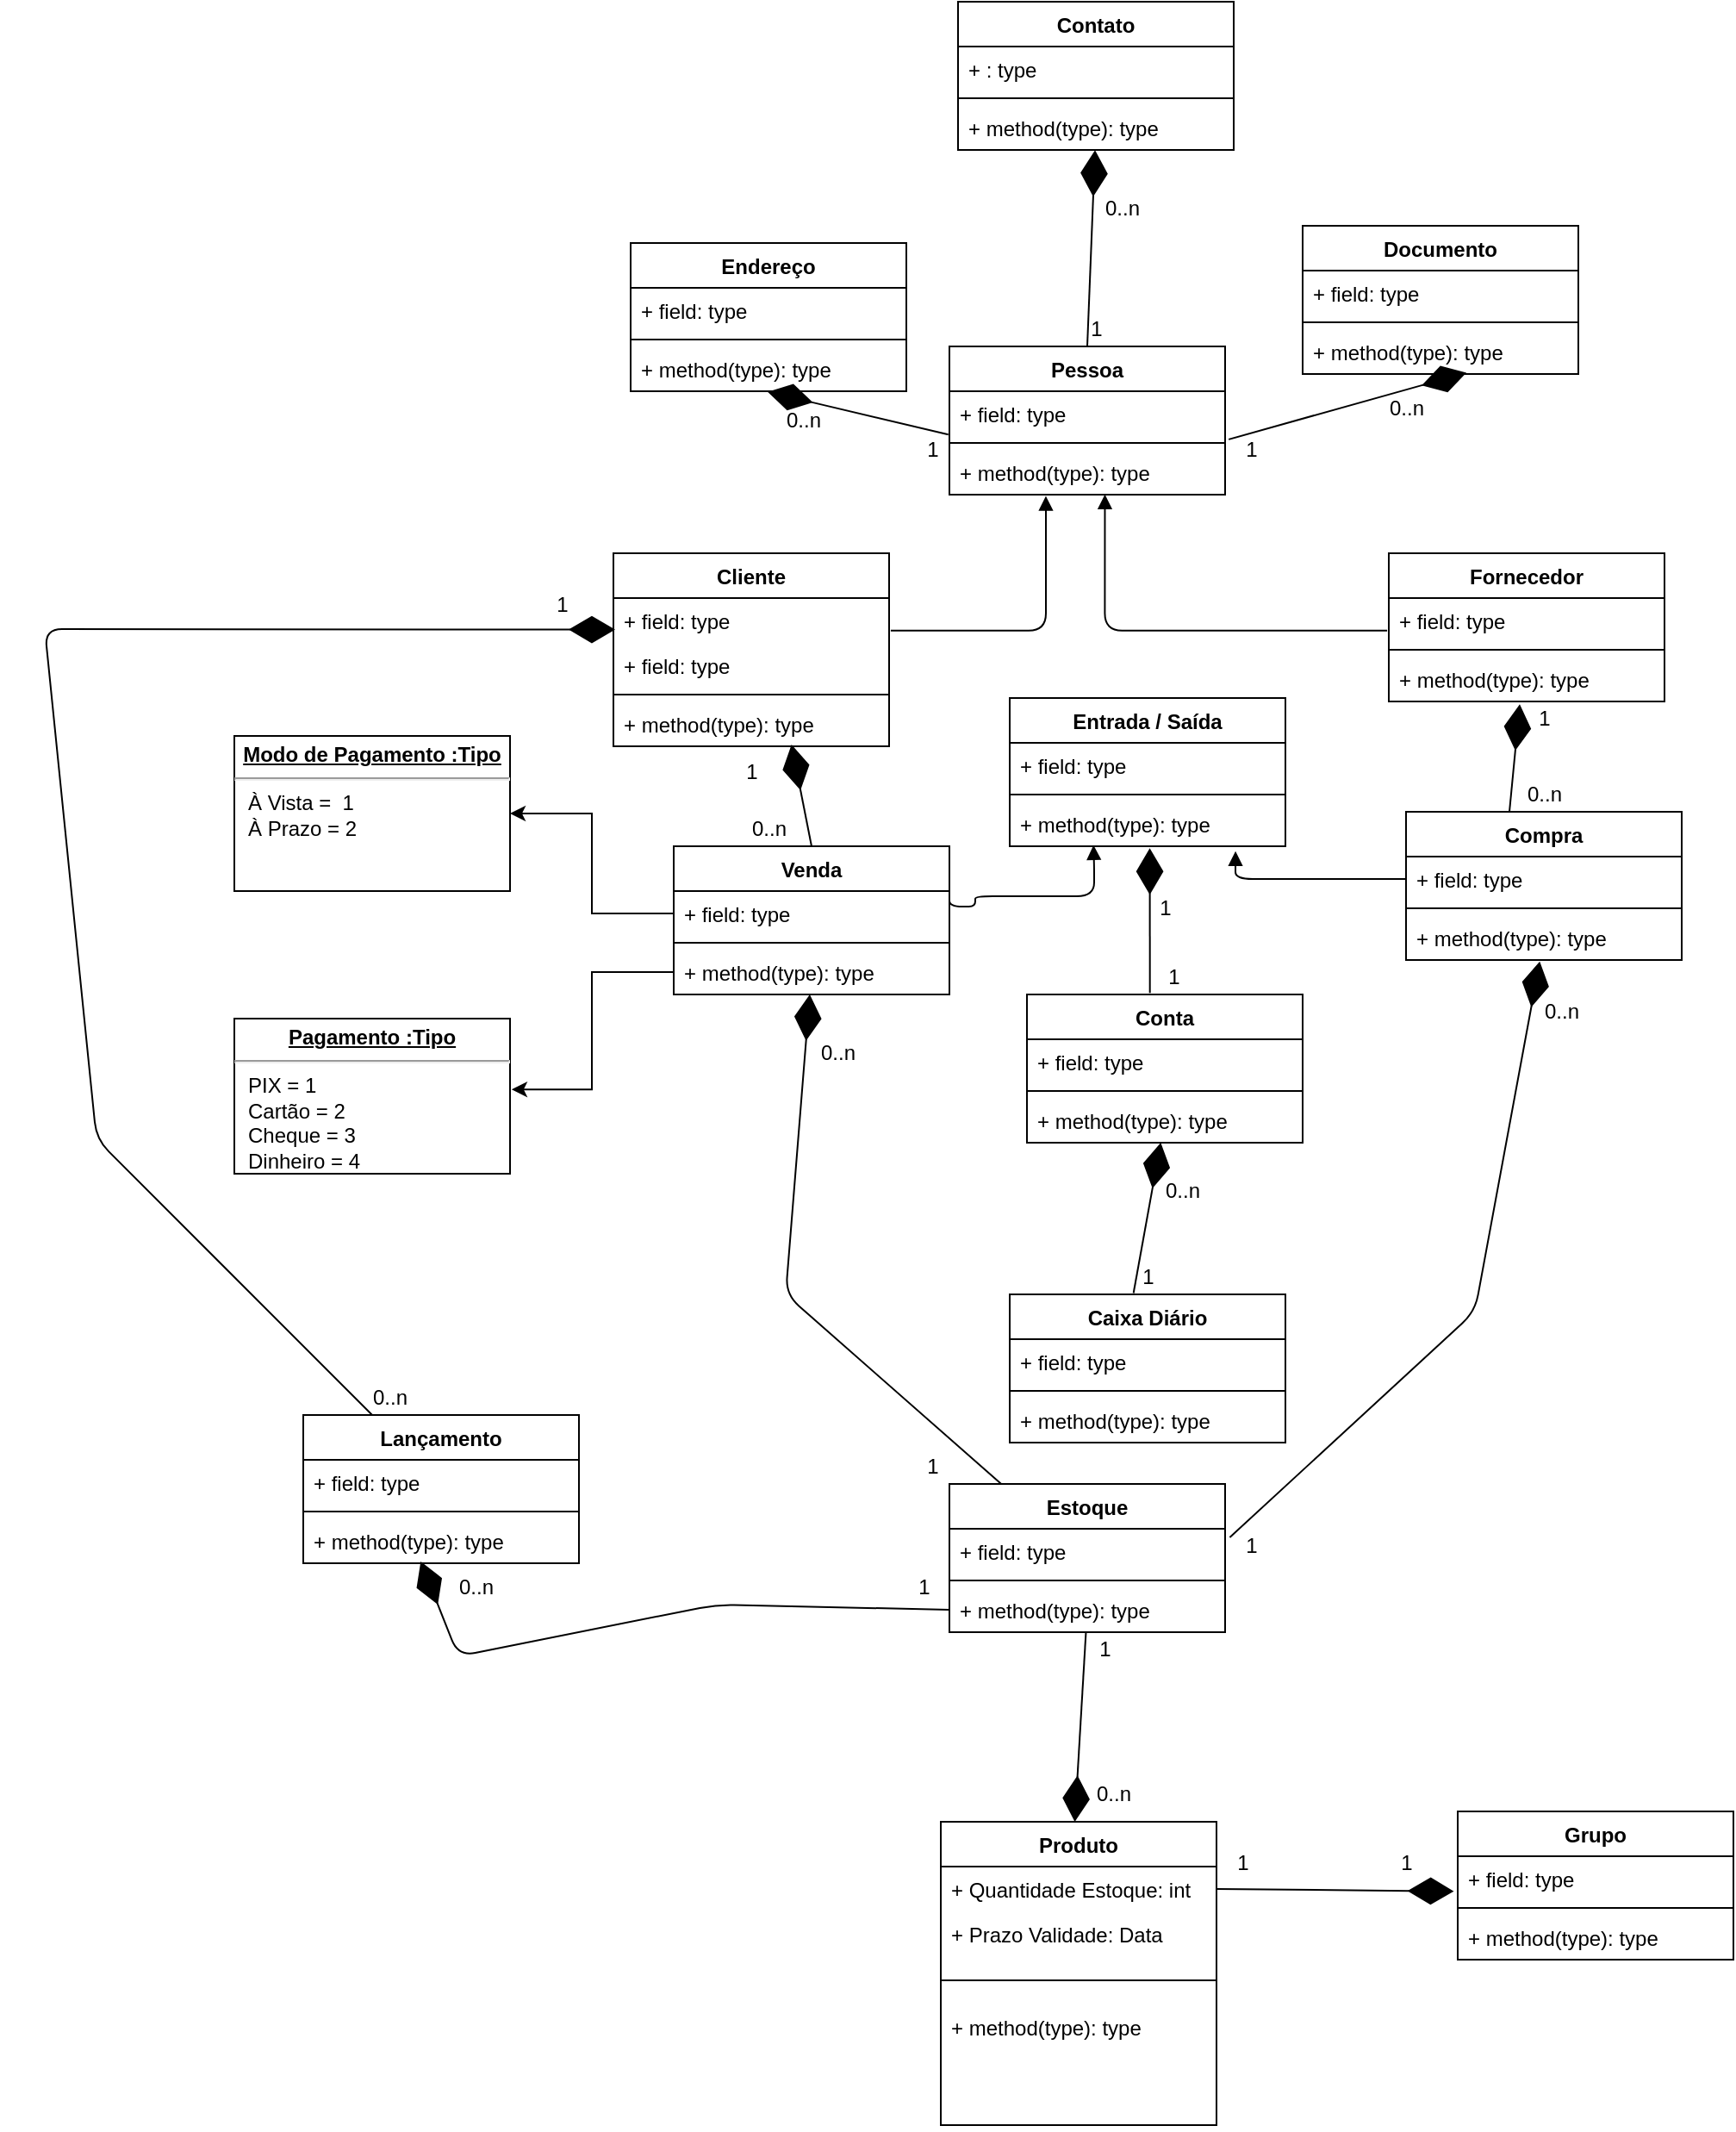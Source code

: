 <mxfile version="15.3.8" type="github">
  <diagram name="Page-1" id="c4acf3e9-155e-7222-9cf6-157b1a14988f">
    <mxGraphModel dx="1969" dy="1794" grid="1" gridSize="10" guides="1" tooltips="1" connect="1" arrows="1" fold="1" page="1" pageScale="1" pageWidth="850" pageHeight="1100" background="none" math="0" shadow="0">
      <root>
        <mxCell id="0" />
        <mxCell id="1" parent="0" />
        <mxCell id="0ATtvQx_eCqMF_4VbvH7-1" value="Cliente" style="swimlane;fontStyle=1;align=center;verticalAlign=top;childLayout=stackLayout;horizontal=1;startSize=26;horizontalStack=0;resizeParent=1;resizeParentMax=0;resizeLast=0;collapsible=1;marginBottom=0;" vertex="1" parent="1">
          <mxGeometry x="150" y="210" width="160" height="112" as="geometry" />
        </mxCell>
        <mxCell id="0ATtvQx_eCqMF_4VbvH7-2" value="+ field: type" style="text;strokeColor=none;fillColor=none;align=left;verticalAlign=top;spacingLeft=4;spacingRight=4;overflow=hidden;rotatable=0;points=[[0,0.5],[1,0.5]];portConstraint=eastwest;" vertex="1" parent="0ATtvQx_eCqMF_4VbvH7-1">
          <mxGeometry y="26" width="160" height="26" as="geometry" />
        </mxCell>
        <mxCell id="0ATtvQx_eCqMF_4VbvH7-152" value="+ field: type" style="text;strokeColor=none;fillColor=none;align=left;verticalAlign=top;spacingLeft=4;spacingRight=4;overflow=hidden;rotatable=0;points=[[0,0.5],[1,0.5]];portConstraint=eastwest;" vertex="1" parent="0ATtvQx_eCqMF_4VbvH7-1">
          <mxGeometry y="52" width="160" height="26" as="geometry" />
        </mxCell>
        <mxCell id="0ATtvQx_eCqMF_4VbvH7-3" value="" style="line;strokeWidth=1;fillColor=none;align=left;verticalAlign=middle;spacingTop=-1;spacingLeft=3;spacingRight=3;rotatable=0;labelPosition=right;points=[];portConstraint=eastwest;" vertex="1" parent="0ATtvQx_eCqMF_4VbvH7-1">
          <mxGeometry y="78" width="160" height="8" as="geometry" />
        </mxCell>
        <mxCell id="0ATtvQx_eCqMF_4VbvH7-4" value="+ method(type): type" style="text;strokeColor=none;fillColor=none;align=left;verticalAlign=top;spacingLeft=4;spacingRight=4;overflow=hidden;rotatable=0;points=[[0,0.5],[1,0.5]];portConstraint=eastwest;" vertex="1" parent="0ATtvQx_eCqMF_4VbvH7-1">
          <mxGeometry y="86" width="160" height="26" as="geometry" />
        </mxCell>
        <mxCell id="0ATtvQx_eCqMF_4VbvH7-5" value="Pessoa" style="swimlane;fontStyle=1;align=center;verticalAlign=top;childLayout=stackLayout;horizontal=1;startSize=26;horizontalStack=0;resizeParent=1;resizeParentMax=0;resizeLast=0;collapsible=1;marginBottom=0;" vertex="1" parent="1">
          <mxGeometry x="345" y="90" width="160" height="86" as="geometry" />
        </mxCell>
        <mxCell id="0ATtvQx_eCqMF_4VbvH7-6" value="+ field: type" style="text;strokeColor=none;fillColor=none;align=left;verticalAlign=top;spacingLeft=4;spacingRight=4;overflow=hidden;rotatable=0;points=[[0,0.5],[1,0.5]];portConstraint=eastwest;" vertex="1" parent="0ATtvQx_eCqMF_4VbvH7-5">
          <mxGeometry y="26" width="160" height="26" as="geometry" />
        </mxCell>
        <mxCell id="0ATtvQx_eCqMF_4VbvH7-7" value="" style="line;strokeWidth=1;fillColor=none;align=left;verticalAlign=middle;spacingTop=-1;spacingLeft=3;spacingRight=3;rotatable=0;labelPosition=right;points=[];portConstraint=eastwest;" vertex="1" parent="0ATtvQx_eCqMF_4VbvH7-5">
          <mxGeometry y="52" width="160" height="8" as="geometry" />
        </mxCell>
        <mxCell id="0ATtvQx_eCqMF_4VbvH7-8" value="+ method(type): type" style="text;strokeColor=none;fillColor=none;align=left;verticalAlign=top;spacingLeft=4;spacingRight=4;overflow=hidden;rotatable=0;points=[[0,0.5],[1,0.5]];portConstraint=eastwest;" vertex="1" parent="0ATtvQx_eCqMF_4VbvH7-5">
          <mxGeometry y="60" width="160" height="26" as="geometry" />
        </mxCell>
        <mxCell id="0ATtvQx_eCqMF_4VbvH7-10" value="Fornecedor" style="swimlane;fontStyle=1;align=center;verticalAlign=top;childLayout=stackLayout;horizontal=1;startSize=26;horizontalStack=0;resizeParent=1;resizeParentMax=0;resizeLast=0;collapsible=1;marginBottom=0;" vertex="1" parent="1">
          <mxGeometry x="600" y="210" width="160" height="86" as="geometry" />
        </mxCell>
        <mxCell id="0ATtvQx_eCqMF_4VbvH7-11" value="+ field: type" style="text;strokeColor=none;fillColor=none;align=left;verticalAlign=top;spacingLeft=4;spacingRight=4;overflow=hidden;rotatable=0;points=[[0,0.5],[1,0.5]];portConstraint=eastwest;" vertex="1" parent="0ATtvQx_eCqMF_4VbvH7-10">
          <mxGeometry y="26" width="160" height="26" as="geometry" />
        </mxCell>
        <mxCell id="0ATtvQx_eCqMF_4VbvH7-12" value="" style="line;strokeWidth=1;fillColor=none;align=left;verticalAlign=middle;spacingTop=-1;spacingLeft=3;spacingRight=3;rotatable=0;labelPosition=right;points=[];portConstraint=eastwest;" vertex="1" parent="0ATtvQx_eCqMF_4VbvH7-10">
          <mxGeometry y="52" width="160" height="8" as="geometry" />
        </mxCell>
        <mxCell id="0ATtvQx_eCqMF_4VbvH7-13" value="+ method(type): type" style="text;strokeColor=none;fillColor=none;align=left;verticalAlign=top;spacingLeft=4;spacingRight=4;overflow=hidden;rotatable=0;points=[[0,0.5],[1,0.5]];portConstraint=eastwest;" vertex="1" parent="0ATtvQx_eCqMF_4VbvH7-10">
          <mxGeometry y="60" width="160" height="26" as="geometry" />
        </mxCell>
        <mxCell id="0ATtvQx_eCqMF_4VbvH7-22" value="" style="endArrow=block;endFill=1;html=1;edgeStyle=orthogonalEdgeStyle;align=left;verticalAlign=top;entryX=0.564;entryY=0.995;entryDx=0;entryDy=0;entryPerimeter=0;exitX=-0.006;exitY=0.727;exitDx=0;exitDy=0;exitPerimeter=0;" edge="1" parent="1" source="0ATtvQx_eCqMF_4VbvH7-11" target="0ATtvQx_eCqMF_4VbvH7-8">
          <mxGeometry x="-0.433" y="5" relative="1" as="geometry">
            <mxPoint x="310" y="260" as="sourcePoint" />
            <mxPoint x="430" y="280" as="targetPoint" />
            <mxPoint as="offset" />
          </mxGeometry>
        </mxCell>
        <mxCell id="0ATtvQx_eCqMF_4VbvH7-16" value="" style="endArrow=block;endFill=1;html=1;edgeStyle=orthogonalEdgeStyle;align=left;verticalAlign=top;exitX=1.006;exitY=0.727;exitDx=0;exitDy=0;exitPerimeter=0;entryX=0.35;entryY=1.031;entryDx=0;entryDy=0;entryPerimeter=0;" edge="1" parent="1" source="0ATtvQx_eCqMF_4VbvH7-2" target="0ATtvQx_eCqMF_4VbvH7-8">
          <mxGeometry x="-1" relative="1" as="geometry">
            <mxPoint x="300" y="250" as="sourcePoint" />
            <mxPoint x="400" y="170" as="targetPoint" />
          </mxGeometry>
        </mxCell>
        <mxCell id="0ATtvQx_eCqMF_4VbvH7-24" value="Documento" style="swimlane;fontStyle=1;align=center;verticalAlign=top;childLayout=stackLayout;horizontal=1;startSize=26;horizontalStack=0;resizeParent=1;resizeParentMax=0;resizeLast=0;collapsible=1;marginBottom=0;" vertex="1" parent="1">
          <mxGeometry x="550" y="20" width="160" height="86" as="geometry" />
        </mxCell>
        <mxCell id="0ATtvQx_eCqMF_4VbvH7-25" value="+ field: type" style="text;strokeColor=none;fillColor=none;align=left;verticalAlign=top;spacingLeft=4;spacingRight=4;overflow=hidden;rotatable=0;points=[[0,0.5],[1,0.5]];portConstraint=eastwest;" vertex="1" parent="0ATtvQx_eCqMF_4VbvH7-24">
          <mxGeometry y="26" width="160" height="26" as="geometry" />
        </mxCell>
        <mxCell id="0ATtvQx_eCqMF_4VbvH7-26" value="" style="line;strokeWidth=1;fillColor=none;align=left;verticalAlign=middle;spacingTop=-1;spacingLeft=3;spacingRight=3;rotatable=0;labelPosition=right;points=[];portConstraint=eastwest;" vertex="1" parent="0ATtvQx_eCqMF_4VbvH7-24">
          <mxGeometry y="52" width="160" height="8" as="geometry" />
        </mxCell>
        <mxCell id="0ATtvQx_eCqMF_4VbvH7-27" value="+ method(type): type" style="text;strokeColor=none;fillColor=none;align=left;verticalAlign=top;spacingLeft=4;spacingRight=4;overflow=hidden;rotatable=0;points=[[0,0.5],[1,0.5]];portConstraint=eastwest;" vertex="1" parent="0ATtvQx_eCqMF_4VbvH7-24">
          <mxGeometry y="60" width="160" height="26" as="geometry" />
        </mxCell>
        <mxCell id="0ATtvQx_eCqMF_4VbvH7-32" value="Endereço" style="swimlane;fontStyle=1;align=center;verticalAlign=top;childLayout=stackLayout;horizontal=1;startSize=26;horizontalStack=0;resizeParent=1;resizeParentMax=0;resizeLast=0;collapsible=1;marginBottom=0;" vertex="1" parent="1">
          <mxGeometry x="160" y="30" width="160" height="86" as="geometry" />
        </mxCell>
        <mxCell id="0ATtvQx_eCqMF_4VbvH7-33" value="+ field: type" style="text;strokeColor=none;fillColor=none;align=left;verticalAlign=top;spacingLeft=4;spacingRight=4;overflow=hidden;rotatable=0;points=[[0,0.5],[1,0.5]];portConstraint=eastwest;" vertex="1" parent="0ATtvQx_eCqMF_4VbvH7-32">
          <mxGeometry y="26" width="160" height="26" as="geometry" />
        </mxCell>
        <mxCell id="0ATtvQx_eCqMF_4VbvH7-34" value="" style="line;strokeWidth=1;fillColor=none;align=left;verticalAlign=middle;spacingTop=-1;spacingLeft=3;spacingRight=3;rotatable=0;labelPosition=right;points=[];portConstraint=eastwest;" vertex="1" parent="0ATtvQx_eCqMF_4VbvH7-32">
          <mxGeometry y="52" width="160" height="8" as="geometry" />
        </mxCell>
        <mxCell id="0ATtvQx_eCqMF_4VbvH7-35" value="+ method(type): type" style="text;strokeColor=none;fillColor=none;align=left;verticalAlign=top;spacingLeft=4;spacingRight=4;overflow=hidden;rotatable=0;points=[[0,0.5],[1,0.5]];portConstraint=eastwest;" vertex="1" parent="0ATtvQx_eCqMF_4VbvH7-32">
          <mxGeometry y="60" width="160" height="26" as="geometry" />
        </mxCell>
        <mxCell id="0ATtvQx_eCqMF_4VbvH7-44" value="Contato" style="swimlane;fontStyle=1;align=center;verticalAlign=top;childLayout=stackLayout;horizontal=1;startSize=26;horizontalStack=0;resizeParent=1;resizeParentMax=0;resizeLast=0;collapsible=1;marginBottom=0;" vertex="1" parent="1">
          <mxGeometry x="350" y="-110" width="160" height="86" as="geometry" />
        </mxCell>
        <mxCell id="0ATtvQx_eCqMF_4VbvH7-45" value="+ : type" style="text;strokeColor=none;fillColor=none;align=left;verticalAlign=top;spacingLeft=4;spacingRight=4;overflow=hidden;rotatable=0;points=[[0,0.5],[1,0.5]];portConstraint=eastwest;" vertex="1" parent="0ATtvQx_eCqMF_4VbvH7-44">
          <mxGeometry y="26" width="160" height="26" as="geometry" />
        </mxCell>
        <mxCell id="0ATtvQx_eCqMF_4VbvH7-46" value="" style="line;strokeWidth=1;fillColor=none;align=left;verticalAlign=middle;spacingTop=-1;spacingLeft=3;spacingRight=3;rotatable=0;labelPosition=right;points=[];portConstraint=eastwest;" vertex="1" parent="0ATtvQx_eCqMF_4VbvH7-44">
          <mxGeometry y="52" width="160" height="8" as="geometry" />
        </mxCell>
        <mxCell id="0ATtvQx_eCqMF_4VbvH7-47" value="+ method(type): type" style="text;strokeColor=none;fillColor=none;align=left;verticalAlign=top;spacingLeft=4;spacingRight=4;overflow=hidden;rotatable=0;points=[[0,0.5],[1,0.5]];portConstraint=eastwest;" vertex="1" parent="0ATtvQx_eCqMF_4VbvH7-44">
          <mxGeometry y="60" width="160" height="26" as="geometry" />
        </mxCell>
        <mxCell id="0ATtvQx_eCqMF_4VbvH7-52" value="" style="endArrow=diamondThin;endFill=1;endSize=24;html=1;exitX=1.013;exitY=1.074;exitDx=0;exitDy=0;exitPerimeter=0;entryX=0.594;entryY=0.973;entryDx=0;entryDy=0;entryPerimeter=0;" edge="1" parent="1" source="0ATtvQx_eCqMF_4VbvH7-6" target="0ATtvQx_eCqMF_4VbvH7-27">
          <mxGeometry width="160" relative="1" as="geometry">
            <mxPoint x="560" y="150" as="sourcePoint" />
            <mxPoint x="710" y="150" as="targetPoint" />
          </mxGeometry>
        </mxCell>
        <mxCell id="0ATtvQx_eCqMF_4VbvH7-53" value="" style="endArrow=diamondThin;endFill=1;endSize=24;html=1;entryX=0.497;entryY=1.013;entryDx=0;entryDy=0;entryPerimeter=0;exitX=-0.004;exitY=0.968;exitDx=0;exitDy=0;exitPerimeter=0;" edge="1" parent="1" source="0ATtvQx_eCqMF_4VbvH7-6" target="0ATtvQx_eCqMF_4VbvH7-35">
          <mxGeometry width="160" relative="1" as="geometry">
            <mxPoint x="180" y="170" as="sourcePoint" />
            <mxPoint x="330" y="170" as="targetPoint" />
          </mxGeometry>
        </mxCell>
        <mxCell id="0ATtvQx_eCqMF_4VbvH7-54" value="" style="endArrow=diamondThin;endFill=1;endSize=24;html=1;exitX=0.5;exitY=0;exitDx=0;exitDy=0;entryX=0.497;entryY=1.005;entryDx=0;entryDy=0;entryPerimeter=0;" edge="1" parent="1" source="0ATtvQx_eCqMF_4VbvH7-5" target="0ATtvQx_eCqMF_4VbvH7-47">
          <mxGeometry width="160" relative="1" as="geometry">
            <mxPoint x="320.0" y="68.624" as="sourcePoint" />
            <mxPoint x="457.96" y="29.998" as="targetPoint" />
          </mxGeometry>
        </mxCell>
        <mxCell id="0ATtvQx_eCqMF_4VbvH7-56" value="Produto" style="swimlane;fontStyle=1;align=center;verticalAlign=top;childLayout=stackLayout;horizontal=1;startSize=26;horizontalStack=0;resizeParent=1;resizeParentMax=0;resizeLast=0;collapsible=1;marginBottom=0;" vertex="1" parent="1">
          <mxGeometry x="340" y="946" width="160" height="176" as="geometry" />
        </mxCell>
        <mxCell id="0ATtvQx_eCqMF_4VbvH7-103" value="" style="endArrow=diamondThin;endFill=1;endSize=24;html=1;entryX=-0.014;entryY=0.782;entryDx=0;entryDy=0;entryPerimeter=0;" edge="1" parent="0ATtvQx_eCqMF_4VbvH7-56" source="0ATtvQx_eCqMF_4VbvH7-102">
          <mxGeometry width="160" relative="1" as="geometry">
            <mxPoint x="-50" y="-7.33" as="sourcePoint" />
            <mxPoint x="77.76" y="0.002" as="targetPoint" />
          </mxGeometry>
        </mxCell>
        <mxCell id="0ATtvQx_eCqMF_4VbvH7-57" value="+ Quantidade Estoque: int&#xa;" style="text;strokeColor=none;fillColor=none;align=left;verticalAlign=top;spacingLeft=4;spacingRight=4;overflow=hidden;rotatable=0;points=[[0,0.5],[1,0.5]];portConstraint=eastwest;" vertex="1" parent="0ATtvQx_eCqMF_4VbvH7-56">
          <mxGeometry y="26" width="160" height="26" as="geometry" />
        </mxCell>
        <mxCell id="0ATtvQx_eCqMF_4VbvH7-84" value="+ Prazo Validade: Data&#xa;" style="text;strokeColor=none;fillColor=none;align=left;verticalAlign=top;spacingLeft=4;spacingRight=4;overflow=hidden;rotatable=0;points=[[0,0.5],[1,0.5]];portConstraint=eastwest;" vertex="1" parent="0ATtvQx_eCqMF_4VbvH7-56">
          <mxGeometry y="52" width="160" height="26" as="geometry" />
        </mxCell>
        <mxCell id="0ATtvQx_eCqMF_4VbvH7-58" value="" style="line;strokeWidth=1;fillColor=none;align=left;verticalAlign=middle;spacingTop=-1;spacingLeft=3;spacingRight=3;rotatable=0;labelPosition=right;points=[];portConstraint=eastwest;" vertex="1" parent="0ATtvQx_eCqMF_4VbvH7-56">
          <mxGeometry y="78" width="160" height="28" as="geometry" />
        </mxCell>
        <mxCell id="0ATtvQx_eCqMF_4VbvH7-59" value="+ method(type): type" style="text;strokeColor=none;fillColor=none;align=left;verticalAlign=top;spacingLeft=4;spacingRight=4;overflow=hidden;rotatable=0;points=[[0,0.5],[1,0.5]];portConstraint=eastwest;" vertex="1" parent="0ATtvQx_eCqMF_4VbvH7-56">
          <mxGeometry y="106" width="160" height="70" as="geometry" />
        </mxCell>
        <mxCell id="0ATtvQx_eCqMF_4VbvH7-60" value="Compra" style="swimlane;fontStyle=1;align=center;verticalAlign=top;childLayout=stackLayout;horizontal=1;startSize=26;horizontalStack=0;resizeParent=1;resizeParentMax=0;resizeLast=0;collapsible=1;marginBottom=0;" vertex="1" parent="1">
          <mxGeometry x="610" y="360" width="160" height="86" as="geometry" />
        </mxCell>
        <mxCell id="0ATtvQx_eCqMF_4VbvH7-61" value="+ field: type" style="text;strokeColor=none;fillColor=none;align=left;verticalAlign=top;spacingLeft=4;spacingRight=4;overflow=hidden;rotatable=0;points=[[0,0.5],[1,0.5]];portConstraint=eastwest;" vertex="1" parent="0ATtvQx_eCqMF_4VbvH7-60">
          <mxGeometry y="26" width="160" height="26" as="geometry" />
        </mxCell>
        <mxCell id="0ATtvQx_eCqMF_4VbvH7-62" value="" style="line;strokeWidth=1;fillColor=none;align=left;verticalAlign=middle;spacingTop=-1;spacingLeft=3;spacingRight=3;rotatable=0;labelPosition=right;points=[];portConstraint=eastwest;" vertex="1" parent="0ATtvQx_eCqMF_4VbvH7-60">
          <mxGeometry y="52" width="160" height="8" as="geometry" />
        </mxCell>
        <mxCell id="0ATtvQx_eCqMF_4VbvH7-63" value="+ method(type): type" style="text;strokeColor=none;fillColor=none;align=left;verticalAlign=top;spacingLeft=4;spacingRight=4;overflow=hidden;rotatable=0;points=[[0,0.5],[1,0.5]];portConstraint=eastwest;" vertex="1" parent="0ATtvQx_eCqMF_4VbvH7-60">
          <mxGeometry y="60" width="160" height="26" as="geometry" />
        </mxCell>
        <mxCell id="0ATtvQx_eCqMF_4VbvH7-73" value="" style="endArrow=diamondThin;endFill=1;endSize=24;html=1;entryX=0.475;entryY=1.064;entryDx=0;entryDy=0;entryPerimeter=0;exitX=0.375;exitY=0;exitDx=0;exitDy=0;exitPerimeter=0;" edge="1" parent="1" source="0ATtvQx_eCqMF_4VbvH7-60" target="0ATtvQx_eCqMF_4VbvH7-13">
          <mxGeometry width="160" relative="1" as="geometry">
            <mxPoint x="600" y="380" as="sourcePoint" />
            <mxPoint x="610" y="300" as="targetPoint" />
          </mxGeometry>
        </mxCell>
        <mxCell id="0ATtvQx_eCqMF_4VbvH7-75" value="Grupo" style="swimlane;fontStyle=1;align=center;verticalAlign=top;childLayout=stackLayout;horizontal=1;startSize=26;horizontalStack=0;resizeParent=1;resizeParentMax=0;resizeLast=0;collapsible=1;marginBottom=0;" vertex="1" parent="1">
          <mxGeometry x="640" y="940" width="160" height="86" as="geometry" />
        </mxCell>
        <mxCell id="0ATtvQx_eCqMF_4VbvH7-76" value="+ field: type" style="text;strokeColor=none;fillColor=none;align=left;verticalAlign=top;spacingLeft=4;spacingRight=4;overflow=hidden;rotatable=0;points=[[0,0.5],[1,0.5]];portConstraint=eastwest;" vertex="1" parent="0ATtvQx_eCqMF_4VbvH7-75">
          <mxGeometry y="26" width="160" height="26" as="geometry" />
        </mxCell>
        <mxCell id="0ATtvQx_eCqMF_4VbvH7-77" value="" style="line;strokeWidth=1;fillColor=none;align=left;verticalAlign=middle;spacingTop=-1;spacingLeft=3;spacingRight=3;rotatable=0;labelPosition=right;points=[];portConstraint=eastwest;" vertex="1" parent="0ATtvQx_eCqMF_4VbvH7-75">
          <mxGeometry y="52" width="160" height="8" as="geometry" />
        </mxCell>
        <mxCell id="0ATtvQx_eCqMF_4VbvH7-78" value="+ method(type): type" style="text;strokeColor=none;fillColor=none;align=left;verticalAlign=top;spacingLeft=4;spacingRight=4;overflow=hidden;rotatable=0;points=[[0,0.5],[1,0.5]];portConstraint=eastwest;" vertex="1" parent="0ATtvQx_eCqMF_4VbvH7-75">
          <mxGeometry y="60" width="160" height="26" as="geometry" />
        </mxCell>
        <mxCell id="0ATtvQx_eCqMF_4VbvH7-83" value="" style="endArrow=diamondThin;endFill=1;endSize=24;html=1;entryX=-0.014;entryY=0.782;entryDx=0;entryDy=0;entryPerimeter=0;exitX=1;exitY=0.5;exitDx=0;exitDy=0;" edge="1" parent="1" source="0ATtvQx_eCqMF_4VbvH7-57" target="0ATtvQx_eCqMF_4VbvH7-76">
          <mxGeometry width="160" relative="1" as="geometry">
            <mxPoint x="951.878" y="540" as="sourcePoint" />
            <mxPoint x="1010.0" y="633.998" as="targetPoint" />
          </mxGeometry>
        </mxCell>
        <mxCell id="0ATtvQx_eCqMF_4VbvH7-85" value="" style="endArrow=diamondThin;endFill=1;endSize=24;html=1;exitX=0.5;exitY=0;exitDx=0;exitDy=0;entryX=0.646;entryY=0.962;entryDx=0;entryDy=0;entryPerimeter=0;" edge="1" parent="1" source="0ATtvQx_eCqMF_4VbvH7-86" target="0ATtvQx_eCqMF_4VbvH7-4">
          <mxGeometry width="160" relative="1" as="geometry">
            <mxPoint x="396.922" y="360" as="sourcePoint" />
            <mxPoint x="265" y="297" as="targetPoint" />
          </mxGeometry>
        </mxCell>
        <mxCell id="0ATtvQx_eCqMF_4VbvH7-86" value="Venda" style="swimlane;fontStyle=1;align=center;verticalAlign=top;childLayout=stackLayout;horizontal=1;startSize=26;horizontalStack=0;resizeParent=1;resizeParentMax=0;resizeLast=0;collapsible=1;marginBottom=0;" vertex="1" parent="1">
          <mxGeometry x="185" y="380" width="160" height="86" as="geometry" />
        </mxCell>
        <mxCell id="0ATtvQx_eCqMF_4VbvH7-87" value="+ field: type" style="text;strokeColor=none;fillColor=none;align=left;verticalAlign=top;spacingLeft=4;spacingRight=4;overflow=hidden;rotatable=0;points=[[0,0.5],[1,0.5]];portConstraint=eastwest;" vertex="1" parent="0ATtvQx_eCqMF_4VbvH7-86">
          <mxGeometry y="26" width="160" height="26" as="geometry" />
        </mxCell>
        <mxCell id="0ATtvQx_eCqMF_4VbvH7-88" value="" style="line;strokeWidth=1;fillColor=none;align=left;verticalAlign=middle;spacingTop=-1;spacingLeft=3;spacingRight=3;rotatable=0;labelPosition=right;points=[];portConstraint=eastwest;" vertex="1" parent="0ATtvQx_eCqMF_4VbvH7-86">
          <mxGeometry y="52" width="160" height="8" as="geometry" />
        </mxCell>
        <mxCell id="0ATtvQx_eCqMF_4VbvH7-89" value="+ method(type): type" style="text;strokeColor=none;fillColor=none;align=left;verticalAlign=top;spacingLeft=4;spacingRight=4;overflow=hidden;rotatable=0;points=[[0,0.5],[1,0.5]];portConstraint=eastwest;" vertex="1" parent="0ATtvQx_eCqMF_4VbvH7-86">
          <mxGeometry y="60" width="160" height="26" as="geometry" />
        </mxCell>
        <mxCell id="0ATtvQx_eCqMF_4VbvH7-93" value="&lt;p style=&quot;margin: 0px ; margin-top: 4px ; text-align: center ; text-decoration: underline&quot;&gt;&lt;b&gt;Modo de Pagamento :Tipo&lt;/b&gt;&lt;/p&gt;&lt;hr&gt;&lt;p style=&quot;margin: 0px ; margin-left: 8px&quot;&gt;À Vista =&amp;nbsp; 1&lt;br&gt;À Prazo = 2&lt;br&gt;&lt;/p&gt;" style="verticalAlign=top;align=left;overflow=fill;fontSize=12;fontFamily=Helvetica;html=1;" vertex="1" parent="1">
          <mxGeometry x="-70" y="316" width="160" height="90" as="geometry" />
        </mxCell>
        <mxCell id="0ATtvQx_eCqMF_4VbvH7-96" value="&lt;p style=&quot;margin: 0px ; margin-top: 4px ; text-align: center ; text-decoration: underline&quot;&gt;&lt;b&gt;Pagamento :Tipo&lt;/b&gt;&lt;/p&gt;&lt;hr&gt;&lt;p style=&quot;margin: 0px ; margin-left: 8px&quot;&gt;PIX = 1&lt;/p&gt;&lt;p style=&quot;margin: 0px ; margin-left: 8px&quot;&gt;Cartão = 2&lt;/p&gt;&lt;p style=&quot;margin: 0px ; margin-left: 8px&quot;&gt;Cheque = 3&lt;/p&gt;&lt;p style=&quot;margin: 0px ; margin-left: 8px&quot;&gt;Dinheiro = 4&lt;/p&gt;" style="verticalAlign=top;align=left;overflow=fill;fontSize=12;fontFamily=Helvetica;html=1;" vertex="1" parent="1">
          <mxGeometry x="-70" y="480" width="160" height="90" as="geometry" />
        </mxCell>
        <mxCell id="0ATtvQx_eCqMF_4VbvH7-99" value="Estoque" style="swimlane;fontStyle=1;align=center;verticalAlign=top;childLayout=stackLayout;horizontal=1;startSize=26;horizontalStack=0;resizeParent=1;resizeParentMax=0;resizeLast=0;collapsible=1;marginBottom=0;" vertex="1" parent="1">
          <mxGeometry x="345" y="750" width="160" height="86" as="geometry" />
        </mxCell>
        <mxCell id="0ATtvQx_eCqMF_4VbvH7-100" value="+ field: type" style="text;strokeColor=none;fillColor=none;align=left;verticalAlign=top;spacingLeft=4;spacingRight=4;overflow=hidden;rotatable=0;points=[[0,0.5],[1,0.5]];portConstraint=eastwest;" vertex="1" parent="0ATtvQx_eCqMF_4VbvH7-99">
          <mxGeometry y="26" width="160" height="26" as="geometry" />
        </mxCell>
        <mxCell id="0ATtvQx_eCqMF_4VbvH7-101" value="" style="line;strokeWidth=1;fillColor=none;align=left;verticalAlign=middle;spacingTop=-1;spacingLeft=3;spacingRight=3;rotatable=0;labelPosition=right;points=[];portConstraint=eastwest;" vertex="1" parent="0ATtvQx_eCqMF_4VbvH7-99">
          <mxGeometry y="52" width="160" height="8" as="geometry" />
        </mxCell>
        <mxCell id="0ATtvQx_eCqMF_4VbvH7-102" value="+ method(type): type" style="text;strokeColor=none;fillColor=none;align=left;verticalAlign=top;spacingLeft=4;spacingRight=4;overflow=hidden;rotatable=0;points=[[0,0.5],[1,0.5]];portConstraint=eastwest;" vertex="1" parent="0ATtvQx_eCqMF_4VbvH7-99">
          <mxGeometry y="60" width="160" height="26" as="geometry" />
        </mxCell>
        <mxCell id="0ATtvQx_eCqMF_4VbvH7-104" value="" style="endArrow=diamondThin;endFill=1;endSize=24;html=1;exitX=0.188;exitY=0;exitDx=0;exitDy=0;exitPerimeter=0;" edge="1" parent="1" source="0ATtvQx_eCqMF_4VbvH7-99" target="0ATtvQx_eCqMF_4VbvH7-89">
          <mxGeometry width="160" relative="1" as="geometry">
            <mxPoint x="306.579" y="394.0" as="sourcePoint" />
            <mxPoint x="270.0" y="478.002" as="targetPoint" />
            <Array as="points">
              <mxPoint x="250" y="640" />
            </Array>
          </mxGeometry>
        </mxCell>
        <mxCell id="0ATtvQx_eCqMF_4VbvH7-106" value="" style="endArrow=diamondThin;endFill=1;endSize=24;html=1;exitX=1.017;exitY=0.192;exitDx=0;exitDy=0;exitPerimeter=0;entryX=0.485;entryY=1.032;entryDx=0;entryDy=0;entryPerimeter=0;" edge="1" parent="1" source="0ATtvQx_eCqMF_4VbvH7-100" target="0ATtvQx_eCqMF_4VbvH7-63">
          <mxGeometry width="160" relative="1" as="geometry">
            <mxPoint x="770.0" y="520.002" as="sourcePoint" />
            <mxPoint x="690" y="439" as="targetPoint" />
            <Array as="points">
              <mxPoint x="650" y="650" />
            </Array>
          </mxGeometry>
        </mxCell>
        <mxCell id="0ATtvQx_eCqMF_4VbvH7-107" value="Lançamento" style="swimlane;fontStyle=1;align=center;verticalAlign=top;childLayout=stackLayout;horizontal=1;startSize=26;horizontalStack=0;resizeParent=1;resizeParentMax=0;resizeLast=0;collapsible=1;marginBottom=0;" vertex="1" parent="1">
          <mxGeometry x="-30" y="710" width="160" height="86" as="geometry" />
        </mxCell>
        <mxCell id="0ATtvQx_eCqMF_4VbvH7-108" value="+ field: type" style="text;strokeColor=none;fillColor=none;align=left;verticalAlign=top;spacingLeft=4;spacingRight=4;overflow=hidden;rotatable=0;points=[[0,0.5],[1,0.5]];portConstraint=eastwest;" vertex="1" parent="0ATtvQx_eCqMF_4VbvH7-107">
          <mxGeometry y="26" width="160" height="26" as="geometry" />
        </mxCell>
        <mxCell id="0ATtvQx_eCqMF_4VbvH7-109" value="" style="line;strokeWidth=1;fillColor=none;align=left;verticalAlign=middle;spacingTop=-1;spacingLeft=3;spacingRight=3;rotatable=0;labelPosition=right;points=[];portConstraint=eastwest;" vertex="1" parent="0ATtvQx_eCqMF_4VbvH7-107">
          <mxGeometry y="52" width="160" height="8" as="geometry" />
        </mxCell>
        <mxCell id="0ATtvQx_eCqMF_4VbvH7-110" value="+ method(type): type" style="text;strokeColor=none;fillColor=none;align=left;verticalAlign=top;spacingLeft=4;spacingRight=4;overflow=hidden;rotatable=0;points=[[0,0.5],[1,0.5]];portConstraint=eastwest;" vertex="1" parent="0ATtvQx_eCqMF_4VbvH7-107">
          <mxGeometry y="60" width="160" height="26" as="geometry" />
        </mxCell>
        <mxCell id="0ATtvQx_eCqMF_4VbvH7-111" value="" style="endArrow=diamondThin;endFill=1;endSize=24;html=1;exitX=0.25;exitY=0;exitDx=0;exitDy=0;entryX=0.006;entryY=0.703;entryDx=0;entryDy=0;entryPerimeter=0;" edge="1" parent="1" source="0ATtvQx_eCqMF_4VbvH7-107" target="0ATtvQx_eCqMF_4VbvH7-2">
          <mxGeometry width="160" relative="1" as="geometry">
            <mxPoint x="-80" y="650" as="sourcePoint" />
            <mxPoint x="290" y="296" as="targetPoint" />
            <Array as="points">
              <mxPoint x="-150" y="550" />
              <mxPoint x="-180" y="254" />
            </Array>
          </mxGeometry>
        </mxCell>
        <mxCell id="0ATtvQx_eCqMF_4VbvH7-112" value="" style="endArrow=diamondThin;endFill=1;endSize=24;html=1;exitX=0;exitY=0.5;exitDx=0;exitDy=0;entryX=0.426;entryY=0.96;entryDx=0;entryDy=0;entryPerimeter=0;" edge="1" parent="1" source="0ATtvQx_eCqMF_4VbvH7-102" target="0ATtvQx_eCqMF_4VbvH7-110">
          <mxGeometry width="160" relative="1" as="geometry">
            <mxPoint x="570" y="540.0" as="sourcePoint" />
            <mxPoint x="440" y="466" as="targetPoint" />
            <Array as="points">
              <mxPoint x="210" y="820" />
              <mxPoint x="60" y="850" />
            </Array>
          </mxGeometry>
        </mxCell>
        <mxCell id="0ATtvQx_eCqMF_4VbvH7-115" value="Conta" style="swimlane;fontStyle=1;align=center;verticalAlign=top;childLayout=stackLayout;horizontal=1;startSize=26;horizontalStack=0;resizeParent=1;resizeParentMax=0;resizeLast=0;collapsible=1;marginBottom=0;" vertex="1" parent="1">
          <mxGeometry x="390" y="466" width="160" height="86" as="geometry" />
        </mxCell>
        <mxCell id="0ATtvQx_eCqMF_4VbvH7-116" value="+ field: type" style="text;strokeColor=none;fillColor=none;align=left;verticalAlign=top;spacingLeft=4;spacingRight=4;overflow=hidden;rotatable=0;points=[[0,0.5],[1,0.5]];portConstraint=eastwest;" vertex="1" parent="0ATtvQx_eCqMF_4VbvH7-115">
          <mxGeometry y="26" width="160" height="26" as="geometry" />
        </mxCell>
        <mxCell id="0ATtvQx_eCqMF_4VbvH7-117" value="" style="line;strokeWidth=1;fillColor=none;align=left;verticalAlign=middle;spacingTop=-1;spacingLeft=3;spacingRight=3;rotatable=0;labelPosition=right;points=[];portConstraint=eastwest;" vertex="1" parent="0ATtvQx_eCqMF_4VbvH7-115">
          <mxGeometry y="52" width="160" height="8" as="geometry" />
        </mxCell>
        <mxCell id="0ATtvQx_eCqMF_4VbvH7-118" value="+ method(type): type" style="text;strokeColor=none;fillColor=none;align=left;verticalAlign=top;spacingLeft=4;spacingRight=4;overflow=hidden;rotatable=0;points=[[0,0.5],[1,0.5]];portConstraint=eastwest;" vertex="1" parent="0ATtvQx_eCqMF_4VbvH7-115">
          <mxGeometry y="60" width="160" height="26" as="geometry" />
        </mxCell>
        <mxCell id="0ATtvQx_eCqMF_4VbvH7-121" value="Entrada / Saída" style="swimlane;fontStyle=1;align=center;verticalAlign=top;childLayout=stackLayout;horizontal=1;startSize=26;horizontalStack=0;resizeParent=1;resizeParentMax=0;resizeLast=0;collapsible=1;marginBottom=0;" vertex="1" parent="1">
          <mxGeometry x="380" y="294" width="160" height="86" as="geometry" />
        </mxCell>
        <mxCell id="0ATtvQx_eCqMF_4VbvH7-122" value="+ field: type" style="text;strokeColor=none;fillColor=none;align=left;verticalAlign=top;spacingLeft=4;spacingRight=4;overflow=hidden;rotatable=0;points=[[0,0.5],[1,0.5]];portConstraint=eastwest;" vertex="1" parent="0ATtvQx_eCqMF_4VbvH7-121">
          <mxGeometry y="26" width="160" height="26" as="geometry" />
        </mxCell>
        <mxCell id="0ATtvQx_eCqMF_4VbvH7-123" value="" style="line;strokeWidth=1;fillColor=none;align=left;verticalAlign=middle;spacingTop=-1;spacingLeft=3;spacingRight=3;rotatable=0;labelPosition=right;points=[];portConstraint=eastwest;" vertex="1" parent="0ATtvQx_eCqMF_4VbvH7-121">
          <mxGeometry y="52" width="160" height="8" as="geometry" />
        </mxCell>
        <mxCell id="0ATtvQx_eCqMF_4VbvH7-124" value="+ method(type): type" style="text;strokeColor=none;fillColor=none;align=left;verticalAlign=top;spacingLeft=4;spacingRight=4;overflow=hidden;rotatable=0;points=[[0,0.5],[1,0.5]];portConstraint=eastwest;" vertex="1" parent="0ATtvQx_eCqMF_4VbvH7-121">
          <mxGeometry y="60" width="160" height="26" as="geometry" />
        </mxCell>
        <mxCell id="0ATtvQx_eCqMF_4VbvH7-125" value="" style="endArrow=block;endFill=1;html=1;edgeStyle=orthogonalEdgeStyle;align=left;verticalAlign=top;entryX=0.819;entryY=1.11;entryDx=0;entryDy=0;entryPerimeter=0;exitX=0;exitY=0.5;exitDx=0;exitDy=0;" edge="1" parent="1" source="0ATtvQx_eCqMF_4VbvH7-61" target="0ATtvQx_eCqMF_4VbvH7-124">
          <mxGeometry x="-0.433" y="5" relative="1" as="geometry">
            <mxPoint x="609.04" y="264.902" as="sourcePoint" />
            <mxPoint x="445.24" y="185.87" as="targetPoint" />
            <mxPoint as="offset" />
            <Array as="points">
              <mxPoint x="511" y="399" />
            </Array>
          </mxGeometry>
        </mxCell>
        <mxCell id="0ATtvQx_eCqMF_4VbvH7-127" value="" style="endArrow=block;endFill=1;html=1;edgeStyle=orthogonalEdgeStyle;align=left;verticalAlign=top;exitX=1;exitY=0.077;exitDx=0;exitDy=0;exitPerimeter=0;entryX=0.304;entryY=0.978;entryDx=0;entryDy=0;entryPerimeter=0;" edge="1" parent="1" source="0ATtvQx_eCqMF_4VbvH7-87" target="0ATtvQx_eCqMF_4VbvH7-124">
          <mxGeometry x="-0.433" y="5" relative="1" as="geometry">
            <mxPoint x="620" y="409" as="sourcePoint" />
            <mxPoint x="420" y="393" as="targetPoint" />
            <mxPoint as="offset" />
            <Array as="points">
              <mxPoint x="345" y="415" />
              <mxPoint x="360" y="415" />
              <mxPoint x="360" y="409" />
              <mxPoint x="429" y="409" />
              <mxPoint x="429" y="393" />
              <mxPoint x="429" y="393" />
            </Array>
          </mxGeometry>
        </mxCell>
        <mxCell id="0ATtvQx_eCqMF_4VbvH7-139" value="" style="endArrow=diamondThin;endFill=1;endSize=24;html=1;exitX=0.446;exitY=-0.01;exitDx=0;exitDy=0;exitPerimeter=0;entryX=0.508;entryY=1.044;entryDx=0;entryDy=0;entryPerimeter=0;" edge="1" parent="1" source="0ATtvQx_eCqMF_4VbvH7-115" target="0ATtvQx_eCqMF_4VbvH7-124">
          <mxGeometry width="160" relative="1" as="geometry">
            <mxPoint x="450" y="434.17" as="sourcePoint" />
            <mxPoint x="480" y="400" as="targetPoint" />
          </mxGeometry>
        </mxCell>
        <mxCell id="0ATtvQx_eCqMF_4VbvH7-140" value="Caixa Diário" style="swimlane;fontStyle=1;align=center;verticalAlign=top;childLayout=stackLayout;horizontal=1;startSize=26;horizontalStack=0;resizeParent=1;resizeParentMax=0;resizeLast=0;collapsible=1;marginBottom=0;" vertex="1" parent="1">
          <mxGeometry x="380" y="640" width="160" height="86" as="geometry" />
        </mxCell>
        <mxCell id="0ATtvQx_eCqMF_4VbvH7-141" value="+ field: type" style="text;strokeColor=none;fillColor=none;align=left;verticalAlign=top;spacingLeft=4;spacingRight=4;overflow=hidden;rotatable=0;points=[[0,0.5],[1,0.5]];portConstraint=eastwest;" vertex="1" parent="0ATtvQx_eCqMF_4VbvH7-140">
          <mxGeometry y="26" width="160" height="26" as="geometry" />
        </mxCell>
        <mxCell id="0ATtvQx_eCqMF_4VbvH7-142" value="" style="line;strokeWidth=1;fillColor=none;align=left;verticalAlign=middle;spacingTop=-1;spacingLeft=3;spacingRight=3;rotatable=0;labelPosition=right;points=[];portConstraint=eastwest;" vertex="1" parent="0ATtvQx_eCqMF_4VbvH7-140">
          <mxGeometry y="52" width="160" height="8" as="geometry" />
        </mxCell>
        <mxCell id="0ATtvQx_eCqMF_4VbvH7-143" value="+ method(type): type" style="text;strokeColor=none;fillColor=none;align=left;verticalAlign=top;spacingLeft=4;spacingRight=4;overflow=hidden;rotatable=0;points=[[0,0.5],[1,0.5]];portConstraint=eastwest;" vertex="1" parent="0ATtvQx_eCqMF_4VbvH7-140">
          <mxGeometry y="60" width="160" height="26" as="geometry" />
        </mxCell>
        <mxCell id="0ATtvQx_eCqMF_4VbvH7-144" value="" style="endArrow=diamondThin;endFill=1;endSize=24;html=1;exitX=0.449;exitY=-0.009;exitDx=0;exitDy=0;exitPerimeter=0;" edge="1" parent="1" source="0ATtvQx_eCqMF_4VbvH7-140" target="0ATtvQx_eCqMF_4VbvH7-118">
          <mxGeometry width="160" relative="1" as="geometry">
            <mxPoint x="457" y="612.34" as="sourcePoint" />
            <mxPoint x="463" y="550" as="targetPoint" />
          </mxGeometry>
        </mxCell>
        <mxCell id="0ATtvQx_eCqMF_4VbvH7-146" value="1" style="text;html=1;align=center;verticalAlign=middle;resizable=0;points=[];autosize=1;strokeColor=none;fillColor=none;" vertex="1" parent="1">
          <mxGeometry x="420" y="70" width="20" height="20" as="geometry" />
        </mxCell>
        <mxCell id="0ATtvQx_eCqMF_4VbvH7-147" value="0..n" style="text;html=1;align=center;verticalAlign=middle;resizable=0;points=[];autosize=1;strokeColor=none;fillColor=none;" vertex="1" parent="1">
          <mxGeometry x="425" width="40" height="20" as="geometry" />
        </mxCell>
        <mxCell id="0ATtvQx_eCqMF_4VbvH7-148" value="1" style="text;html=1;align=center;verticalAlign=middle;resizable=0;points=[];autosize=1;strokeColor=none;fillColor=none;" vertex="1" parent="1">
          <mxGeometry x="510" y="140" width="20" height="20" as="geometry" />
        </mxCell>
        <mxCell id="0ATtvQx_eCqMF_4VbvH7-149" value="1" style="text;html=1;align=center;verticalAlign=middle;resizable=0;points=[];autosize=1;strokeColor=none;fillColor=none;" vertex="1" parent="1">
          <mxGeometry x="325" y="140" width="20" height="20" as="geometry" />
        </mxCell>
        <mxCell id="0ATtvQx_eCqMF_4VbvH7-150" value="0..n" style="text;html=1;align=center;verticalAlign=middle;resizable=0;points=[];autosize=1;strokeColor=none;fillColor=none;" vertex="1" parent="1">
          <mxGeometry x="240" y="123" width="40" height="20" as="geometry" />
        </mxCell>
        <mxCell id="0ATtvQx_eCqMF_4VbvH7-151" value="0..n" style="text;html=1;align=center;verticalAlign=middle;resizable=0;points=[];autosize=1;strokeColor=none;fillColor=none;" vertex="1" parent="1">
          <mxGeometry x="590" y="116" width="40" height="20" as="geometry" />
        </mxCell>
        <mxCell id="0ATtvQx_eCqMF_4VbvH7-153" value="1" style="text;html=1;align=center;verticalAlign=middle;resizable=0;points=[];autosize=1;strokeColor=none;fillColor=none;" vertex="1" parent="1">
          <mxGeometry x="220" y="327" width="20" height="20" as="geometry" />
        </mxCell>
        <mxCell id="0ATtvQx_eCqMF_4VbvH7-154" value="0..n" style="text;html=1;align=center;verticalAlign=middle;resizable=0;points=[];autosize=1;strokeColor=none;fillColor=none;" vertex="1" parent="1">
          <mxGeometry x="220" y="360" width="40" height="20" as="geometry" />
        </mxCell>
        <mxCell id="0ATtvQx_eCqMF_4VbvH7-155" value="1" style="text;html=1;align=center;verticalAlign=middle;resizable=0;points=[];autosize=1;strokeColor=none;fillColor=none;" vertex="1" parent="1">
          <mxGeometry x="680" y="296" width="20" height="20" as="geometry" />
        </mxCell>
        <mxCell id="0ATtvQx_eCqMF_4VbvH7-156" value="0..n" style="text;html=1;align=center;verticalAlign=middle;resizable=0;points=[];autosize=1;strokeColor=none;fillColor=none;" vertex="1" parent="1">
          <mxGeometry x="670" y="340" width="40" height="20" as="geometry" />
        </mxCell>
        <mxCell id="0ATtvQx_eCqMF_4VbvH7-157" value="1" style="text;html=1;align=center;verticalAlign=middle;resizable=0;points=[];autosize=1;strokeColor=none;fillColor=none;" vertex="1" parent="1">
          <mxGeometry x="510" y="776" width="20" height="20" as="geometry" />
        </mxCell>
        <mxCell id="0ATtvQx_eCqMF_4VbvH7-159" value="1" style="text;html=1;align=center;verticalAlign=middle;resizable=0;points=[];autosize=1;strokeColor=none;fillColor=none;" vertex="1" parent="1">
          <mxGeometry x="325" y="730" width="20" height="20" as="geometry" />
        </mxCell>
        <mxCell id="0ATtvQx_eCqMF_4VbvH7-160" value="0..n" style="text;html=1;align=center;verticalAlign=middle;resizable=0;points=[];autosize=1;strokeColor=none;fillColor=none;" vertex="1" parent="1">
          <mxGeometry x="260" y="490" width="40" height="20" as="geometry" />
        </mxCell>
        <mxCell id="0ATtvQx_eCqMF_4VbvH7-161" value="0..n" style="text;html=1;align=center;verticalAlign=middle;resizable=0;points=[];autosize=1;strokeColor=none;fillColor=none;" vertex="1" parent="1">
          <mxGeometry x="680" y="466" width="40" height="20" as="geometry" />
        </mxCell>
        <mxCell id="0ATtvQx_eCqMF_4VbvH7-162" value="1" style="text;html=1;align=center;verticalAlign=middle;resizable=0;points=[];autosize=1;strokeColor=none;fillColor=none;" vertex="1" parent="1">
          <mxGeometry x="465" y="446" width="20" height="20" as="geometry" />
        </mxCell>
        <mxCell id="0ATtvQx_eCqMF_4VbvH7-163" value="1" style="text;html=1;align=center;verticalAlign=middle;resizable=0;points=[];autosize=1;strokeColor=none;fillColor=none;" vertex="1" parent="1">
          <mxGeometry x="460" y="406" width="20" height="20" as="geometry" />
        </mxCell>
        <mxCell id="0ATtvQx_eCqMF_4VbvH7-164" value="1" style="text;html=1;align=center;verticalAlign=middle;resizable=0;points=[];autosize=1;strokeColor=none;fillColor=none;" vertex="1" parent="1">
          <mxGeometry x="450" y="620" width="20" height="20" as="geometry" />
        </mxCell>
        <mxCell id="0ATtvQx_eCqMF_4VbvH7-165" value="0..n" style="text;html=1;align=center;verticalAlign=middle;resizable=0;points=[];autosize=1;strokeColor=none;fillColor=none;" vertex="1" parent="1">
          <mxGeometry x="460" y="570" width="40" height="20" as="geometry" />
        </mxCell>
        <mxCell id="0ATtvQx_eCqMF_4VbvH7-166" style="edgeStyle=orthogonalEdgeStyle;rounded=0;orthogonalLoop=1;jettySize=auto;html=1;entryX=1;entryY=0.5;entryDx=0;entryDy=0;" edge="1" parent="1" source="0ATtvQx_eCqMF_4VbvH7-87" target="0ATtvQx_eCqMF_4VbvH7-93">
          <mxGeometry relative="1" as="geometry" />
        </mxCell>
        <mxCell id="0ATtvQx_eCqMF_4VbvH7-167" style="edgeStyle=orthogonalEdgeStyle;rounded=0;orthogonalLoop=1;jettySize=auto;html=1;entryX=1.006;entryY=0.457;entryDx=0;entryDy=0;entryPerimeter=0;" edge="1" parent="1" source="0ATtvQx_eCqMF_4VbvH7-89" target="0ATtvQx_eCqMF_4VbvH7-96">
          <mxGeometry relative="1" as="geometry" />
        </mxCell>
        <mxCell id="0ATtvQx_eCqMF_4VbvH7-168" value="1" style="text;html=1;align=center;verticalAlign=middle;resizable=0;points=[];autosize=1;strokeColor=none;fillColor=none;" vertex="1" parent="1">
          <mxGeometry x="110" y="230" width="20" height="20" as="geometry" />
        </mxCell>
        <mxCell id="0ATtvQx_eCqMF_4VbvH7-169" value="0..n" style="text;html=1;align=center;verticalAlign=middle;resizable=0;points=[];autosize=1;strokeColor=none;fillColor=none;" vertex="1" parent="1">
          <mxGeometry y="690" width="40" height="20" as="geometry" />
        </mxCell>
        <mxCell id="0ATtvQx_eCqMF_4VbvH7-170" value="1" style="text;html=1;align=center;verticalAlign=middle;resizable=0;points=[];autosize=1;strokeColor=none;fillColor=none;" vertex="1" parent="1">
          <mxGeometry x="425" y="836" width="20" height="20" as="geometry" />
        </mxCell>
        <mxCell id="0ATtvQx_eCqMF_4VbvH7-171" value="0..n" style="text;html=1;align=center;verticalAlign=middle;resizable=0;points=[];autosize=1;strokeColor=none;fillColor=none;" vertex="1" parent="1">
          <mxGeometry x="420" y="920" width="40" height="20" as="geometry" />
        </mxCell>
        <mxCell id="0ATtvQx_eCqMF_4VbvH7-172" value="1" style="text;html=1;align=center;verticalAlign=middle;resizable=0;points=[];autosize=1;strokeColor=none;fillColor=none;" vertex="1" parent="1">
          <mxGeometry x="505" y="960" width="20" height="20" as="geometry" />
        </mxCell>
        <mxCell id="0ATtvQx_eCqMF_4VbvH7-173" value="1" style="text;html=1;align=center;verticalAlign=middle;resizable=0;points=[];autosize=1;strokeColor=none;fillColor=none;" vertex="1" parent="1">
          <mxGeometry x="600" y="960" width="20" height="20" as="geometry" />
        </mxCell>
        <mxCell id="0ATtvQx_eCqMF_4VbvH7-174" value="1" style="text;html=1;align=center;verticalAlign=middle;resizable=0;points=[];autosize=1;strokeColor=none;fillColor=none;" vertex="1" parent="1">
          <mxGeometry x="320" y="800" width="20" height="20" as="geometry" />
        </mxCell>
        <mxCell id="0ATtvQx_eCqMF_4VbvH7-175" value="0..n" style="text;html=1;align=center;verticalAlign=middle;resizable=0;points=[];autosize=1;strokeColor=none;fillColor=none;" vertex="1" parent="1">
          <mxGeometry x="50" y="800" width="40" height="20" as="geometry" />
        </mxCell>
      </root>
    </mxGraphModel>
  </diagram>
</mxfile>

